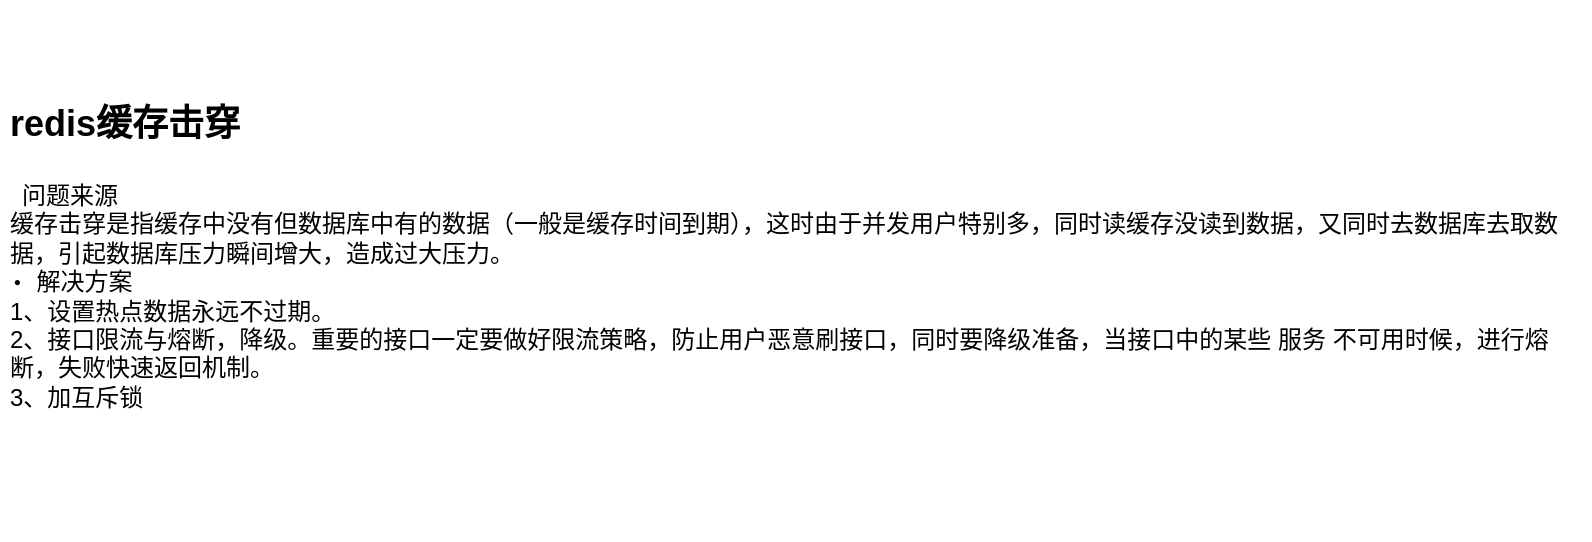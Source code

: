 <mxfile version="21.1.8" type="github">
  <diagram name="第 1 页" id="zQPfo8QOFPiPV3o0EhCK">
    <mxGraphModel dx="794" dy="476" grid="1" gridSize="10" guides="1" tooltips="1" connect="1" arrows="1" fold="1" page="1" pageScale="1" pageWidth="827" pageHeight="1169" math="0" shadow="0">
      <root>
        <mxCell id="0" />
        <mxCell id="1" parent="0" />
        <mxCell id="5U9VxCFmSAjXmchOCSpf-2" value="&lt;font style=&quot;font-size: 18px;&quot;&gt;&lt;b&gt;&lt;br&gt;&lt;/b&gt;&lt;/font&gt;" style="text;html=1;strokeColor=none;fillColor=none;align=center;verticalAlign=middle;whiteSpace=wrap;rounded=0;" vertex="1" parent="1">
          <mxGeometry x="100" width="160" height="50" as="geometry" />
        </mxCell>
        <mxCell id="5U9VxCFmSAjXmchOCSpf-8" value="&lt;h1&gt;&lt;b style=&quot;border-color: var(--border-color); font-size: 18px; text-align: center;&quot;&gt;redis缓存击穿&lt;/b&gt;&lt;br&gt;&lt;/h1&gt;&lt;p&gt;&lt;span style=&quot;box-sizing: border-box; user-select: auto !important; font-weight: bold; padding-right: 6px;&quot; class=&quot;ne-list-symbol&quot;&gt;&lt;/span&gt;问题来源&lt;span style=&quot;box-sizing: border-box; user-select: none; display: inline; min-width: 1px; vertical-align: baseline; font-size: 1em; height: 1em;&quot; class=&quot;ne-viewer-b-filler&quot;&gt;&lt;br style=&quot;box-sizing: border-box; user-select: auto !important;&quot;&gt;&lt;/span&gt;缓存击穿是指缓存中没有但数据库中有的数据（一般是缓存时间到期），这时由于并发用户特别多，同时读缓存没读到数据，又同时去数据库去取数据，引起数据库压力瞬间增大，造成过大压力。&lt;span style=&quot;box-sizing: border-box; user-select: none; display: inline; min-width: 1px; vertical-align: baseline; font-size: 1em; height: 1em;&quot; class=&quot;ne-viewer-b-filler&quot;&gt;&lt;br style=&quot;box-sizing: border-box; user-select: auto !important;&quot;&gt;&lt;/span&gt;&lt;span style=&quot;box-sizing: border-box; user-select: auto !important; font-weight: bold; padding-right: 6px;&quot; class=&quot;ne-list-symbol&quot;&gt;&lt;span style=&quot;box-sizing: border-box; user-select: auto !important; display: inline-block; transform: scale(0.5);&quot;&gt;●&lt;/span&gt;&lt;/span&gt;解决方案&lt;span style=&quot;box-sizing: border-box; user-select: none; display: inline; min-width: 1px; vertical-align: baseline; font-size: 1em; height: 1em;&quot; class=&quot;ne-viewer-b-filler&quot;&gt;&lt;br style=&quot;box-sizing: border-box; user-select: auto !important;&quot;&gt;&lt;/span&gt;1、设置热点数据永远不过期。&lt;span style=&quot;box-sizing: border-box; user-select: none; display: inline; min-width: 1px; vertical-align: baseline; font-size: 1em; height: 1em;&quot; class=&quot;ne-viewer-b-filler&quot;&gt;&lt;br style=&quot;box-sizing: border-box; user-select: auto !important;&quot;&gt;&lt;/span&gt;2、接口限流与熔断，降级。重要的接口一定要做好限流策略，防止用户恶意刷接口，同时要降级准备，当接口中的某些 服务 不可用时候，进行熔断，失败快速返回机制。&lt;span style=&quot;box-sizing: border-box; user-select: none; display: inline; min-width: 1px; vertical-align: baseline; font-size: 1em; height: 1em;&quot; class=&quot;ne-viewer-b-filler&quot;&gt;&lt;br style=&quot;box-sizing: border-box; user-select: auto !important;&quot;&gt;&lt;/span&gt;3、加互斥锁&lt;/p&gt;" style="text;html=1;strokeColor=none;fillColor=none;spacing=5;spacingTop=-20;whiteSpace=wrap;overflow=hidden;rounded=0;" vertex="1" parent="1">
          <mxGeometry x="15" y="40" width="795" height="230" as="geometry" />
        </mxCell>
      </root>
    </mxGraphModel>
  </diagram>
</mxfile>
